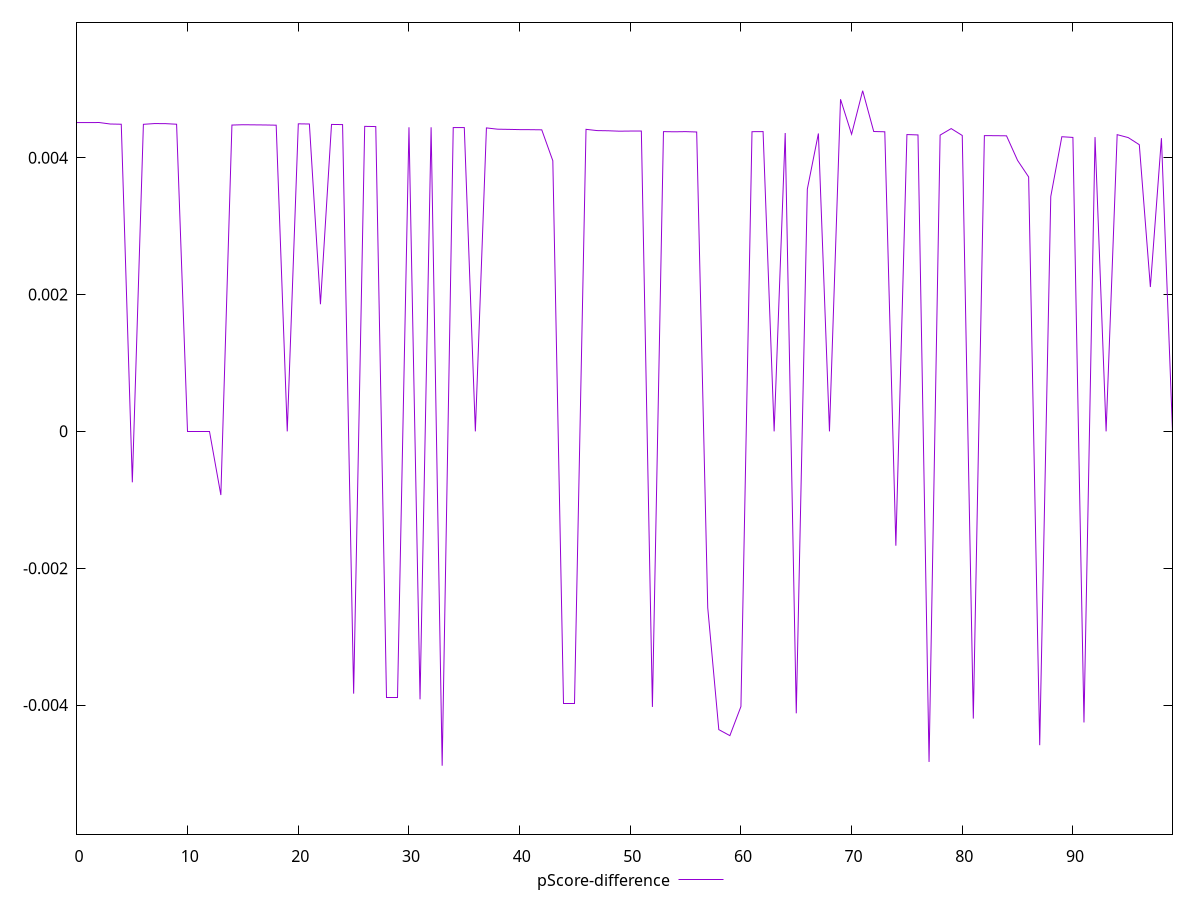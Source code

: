 reset

$pScoreDifference <<EOF
0 0.004513383326419207
1 0.004513488084989026
2 0.00451438508862928
3 0.004492780356791792
4 0.004489207422339658
5 -0.0007450272491366094
6 0.004488152708237159
7 0.004499051134314314
8 0.004498043113253303
9 0.004489476608974696
10 0
11 0
12 0
13 -0.0009305378776139905
14 0.004477402626230476
15 0.004482067994004524
16 0.004480303233775629
17 0.004478543552652758
18 0.0044754391464734145
19 0
20 0.004495210911278802
21 0.004492779368241273
22 0.0018582166660098265
23 0.0044863070028511864
24 0.004484245987506408
25 -0.003833664126700498
26 0.004458310012046662
27 0.004455166469556293
28 -0.003894430195097609
29 -0.003894430195097609
30 0.004444470505642895
31 -0.0039163071812911565
32 0.00444526765468245
33 -0.004887002140269936
34 0.004440740212958427
35 0.004440861402915275
36 0
37 0.00443567095888836
38 0.00441697811695374
39 0.004414287480696222
40 0.004410806708065762
41 0.004409902974528979
42 0.00440750411240598
43 0.0039552651241163694
44 -0.003984479777402128
45 -0.003984479777402128
46 0.004414865880396246
47 0.004396385869253394
48 0.004393861561603818
49 0.004387778347551219
50 0.004389514837902064
51 0.004389748480572719
52 -0.00402798341718158
53 0.0043812896604158436
54 0.004378863575998815
55 0.004381206726977893
56 0.004376022066302887
57 -0.0025778642433396115
58 -0.004359848473802663
59 -0.004447183102882946
60 -0.0040214509271804255
61 0.004380513760425975
62 0.004381735557412447
63 0
64 0.004360739231133393
65 -0.004121575567651914
66 0.0035411153940643203
67 0.004354311668649469
68 0
69 0.004854116860039448
70 0.00434361125869287
71 0.004979335104052129
72 0.004383054628758709
73 0.004379020364914998
74 -0.0016713896779758652
75 0.004338498379976963
76 0.004333043338810572
77 -0.004831426932951799
78 0.004330383928263126
79 0.0044256320544910355
80 0.004325160040061005
81 -0.004198166968283512
82 0.004322807201800838
83 0.004321934946537487
84 0.004319948645286509
85 0.003960538875563857
86 0.003718660055620604
87 -0.004586939868388762
88 0.0034327917632768212
89 0.004306761908393575
90 0.00429656159683367
91 -0.0042544708479490545
92 0.004301162533905389
93 0
94 0.004337108112774601
95 0.004294132675424112
96 0.004189923503504778
97 0.0021098499545203486
98 0.004285985386453028
99 0
EOF

set key outside below
set xrange [0:99]
set yrange [-0.005887002140269936:0.0059793351040521294]
set trange [-0.005887002140269936:0.0059793351040521294]
set terminal svg size 640, 500 enhanced background rgb 'white'
set output "reports/report_00027_2021-02-24T12-40-31.850Z/uses-long-cache-ttl/samples/agenda/pScore-difference/values.svg"

plot $pScoreDifference title "pScore-difference" with line

reset
